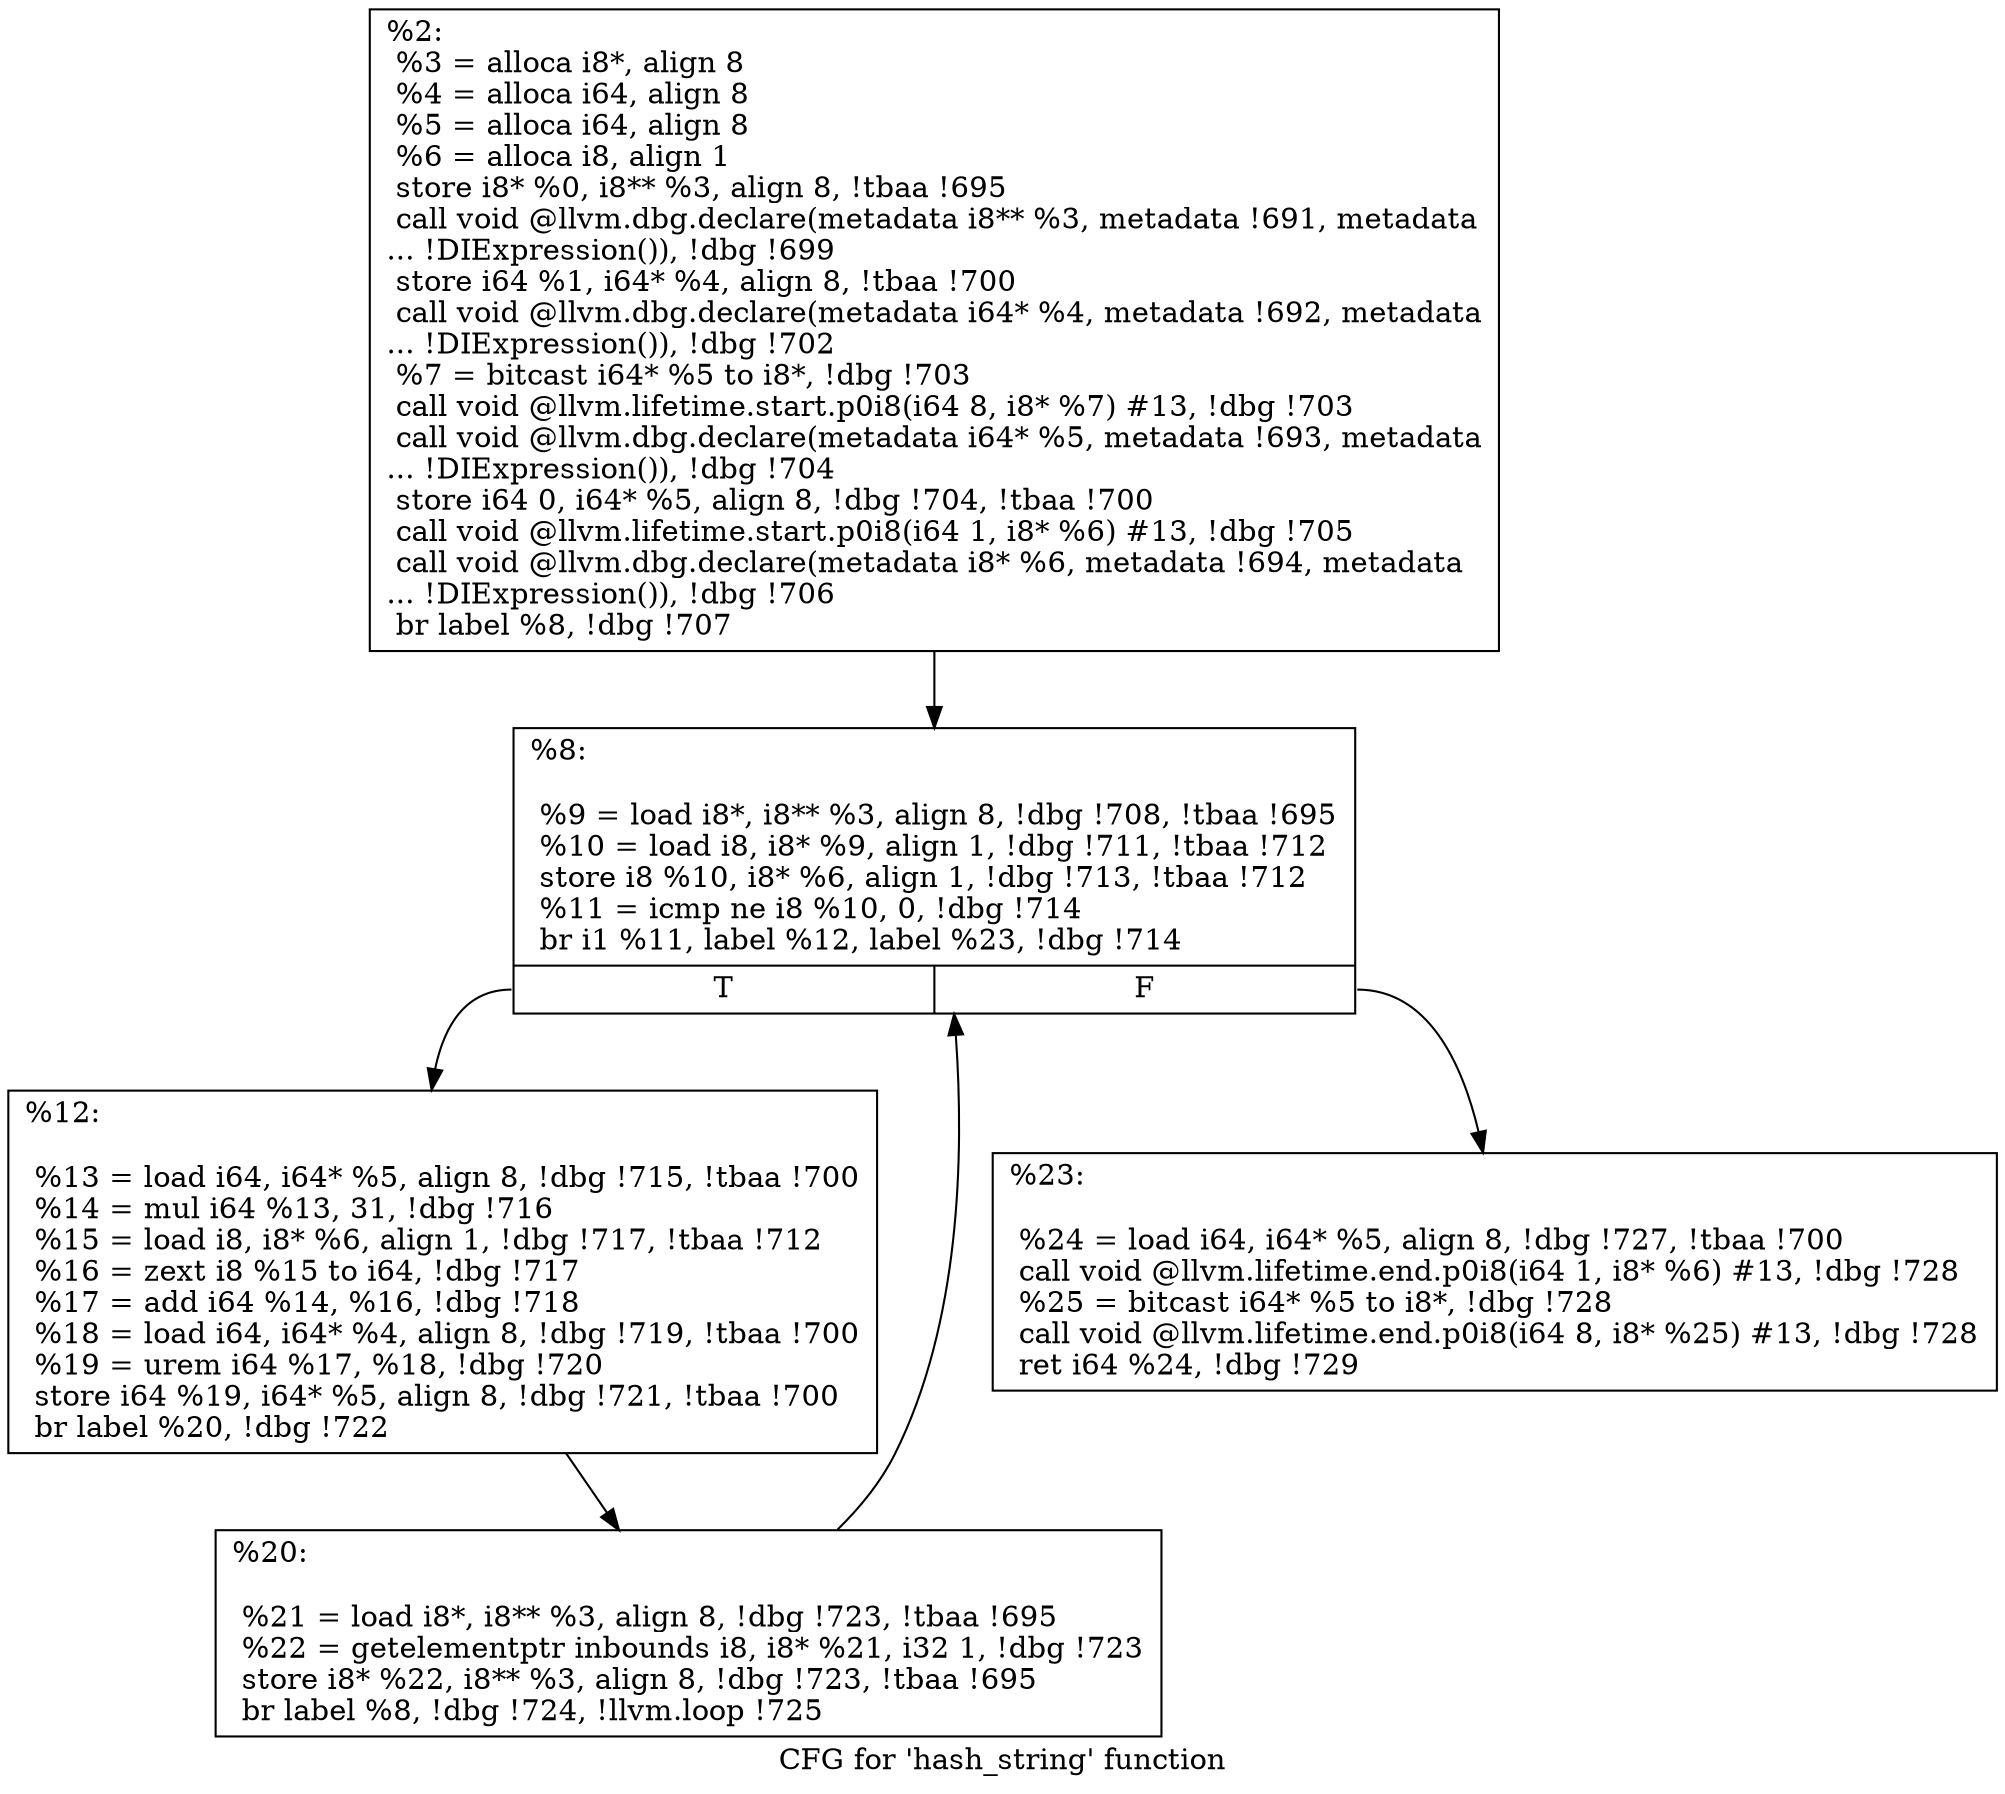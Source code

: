 digraph "CFG for 'hash_string' function" {
	label="CFG for 'hash_string' function";

	Node0x24a3c90 [shape=record,label="{%2:\l  %3 = alloca i8*, align 8\l  %4 = alloca i64, align 8\l  %5 = alloca i64, align 8\l  %6 = alloca i8, align 1\l  store i8* %0, i8** %3, align 8, !tbaa !695\l  call void @llvm.dbg.declare(metadata i8** %3, metadata !691, metadata\l... !DIExpression()), !dbg !699\l  store i64 %1, i64* %4, align 8, !tbaa !700\l  call void @llvm.dbg.declare(metadata i64* %4, metadata !692, metadata\l... !DIExpression()), !dbg !702\l  %7 = bitcast i64* %5 to i8*, !dbg !703\l  call void @llvm.lifetime.start.p0i8(i64 8, i8* %7) #13, !dbg !703\l  call void @llvm.dbg.declare(metadata i64* %5, metadata !693, metadata\l... !DIExpression()), !dbg !704\l  store i64 0, i64* %5, align 8, !dbg !704, !tbaa !700\l  call void @llvm.lifetime.start.p0i8(i64 1, i8* %6) #13, !dbg !705\l  call void @llvm.dbg.declare(metadata i8* %6, metadata !694, metadata\l... !DIExpression()), !dbg !706\l  br label %8, !dbg !707\l}"];
	Node0x24a3c90 -> Node0x24dbeb0;
	Node0x24dbeb0 [shape=record,label="{%8:\l\l  %9 = load i8*, i8** %3, align 8, !dbg !708, !tbaa !695\l  %10 = load i8, i8* %9, align 1, !dbg !711, !tbaa !712\l  store i8 %10, i8* %6, align 1, !dbg !713, !tbaa !712\l  %11 = icmp ne i8 %10, 0, !dbg !714\l  br i1 %11, label %12, label %23, !dbg !714\l|{<s0>T|<s1>F}}"];
	Node0x24dbeb0:s0 -> Node0x24dbf00;
	Node0x24dbeb0:s1 -> Node0x24dbfa0;
	Node0x24dbf00 [shape=record,label="{%12:\l\l  %13 = load i64, i64* %5, align 8, !dbg !715, !tbaa !700\l  %14 = mul i64 %13, 31, !dbg !716\l  %15 = load i8, i8* %6, align 1, !dbg !717, !tbaa !712\l  %16 = zext i8 %15 to i64, !dbg !717\l  %17 = add i64 %14, %16, !dbg !718\l  %18 = load i64, i64* %4, align 8, !dbg !719, !tbaa !700\l  %19 = urem i64 %17, %18, !dbg !720\l  store i64 %19, i64* %5, align 8, !dbg !721, !tbaa !700\l  br label %20, !dbg !722\l}"];
	Node0x24dbf00 -> Node0x24dbf50;
	Node0x24dbf50 [shape=record,label="{%20:\l\l  %21 = load i8*, i8** %3, align 8, !dbg !723, !tbaa !695\l  %22 = getelementptr inbounds i8, i8* %21, i32 1, !dbg !723\l  store i8* %22, i8** %3, align 8, !dbg !723, !tbaa !695\l  br label %8, !dbg !724, !llvm.loop !725\l}"];
	Node0x24dbf50 -> Node0x24dbeb0;
	Node0x24dbfa0 [shape=record,label="{%23:\l\l  %24 = load i64, i64* %5, align 8, !dbg !727, !tbaa !700\l  call void @llvm.lifetime.end.p0i8(i64 1, i8* %6) #13, !dbg !728\l  %25 = bitcast i64* %5 to i8*, !dbg !728\l  call void @llvm.lifetime.end.p0i8(i64 8, i8* %25) #13, !dbg !728\l  ret i64 %24, !dbg !729\l}"];
}
